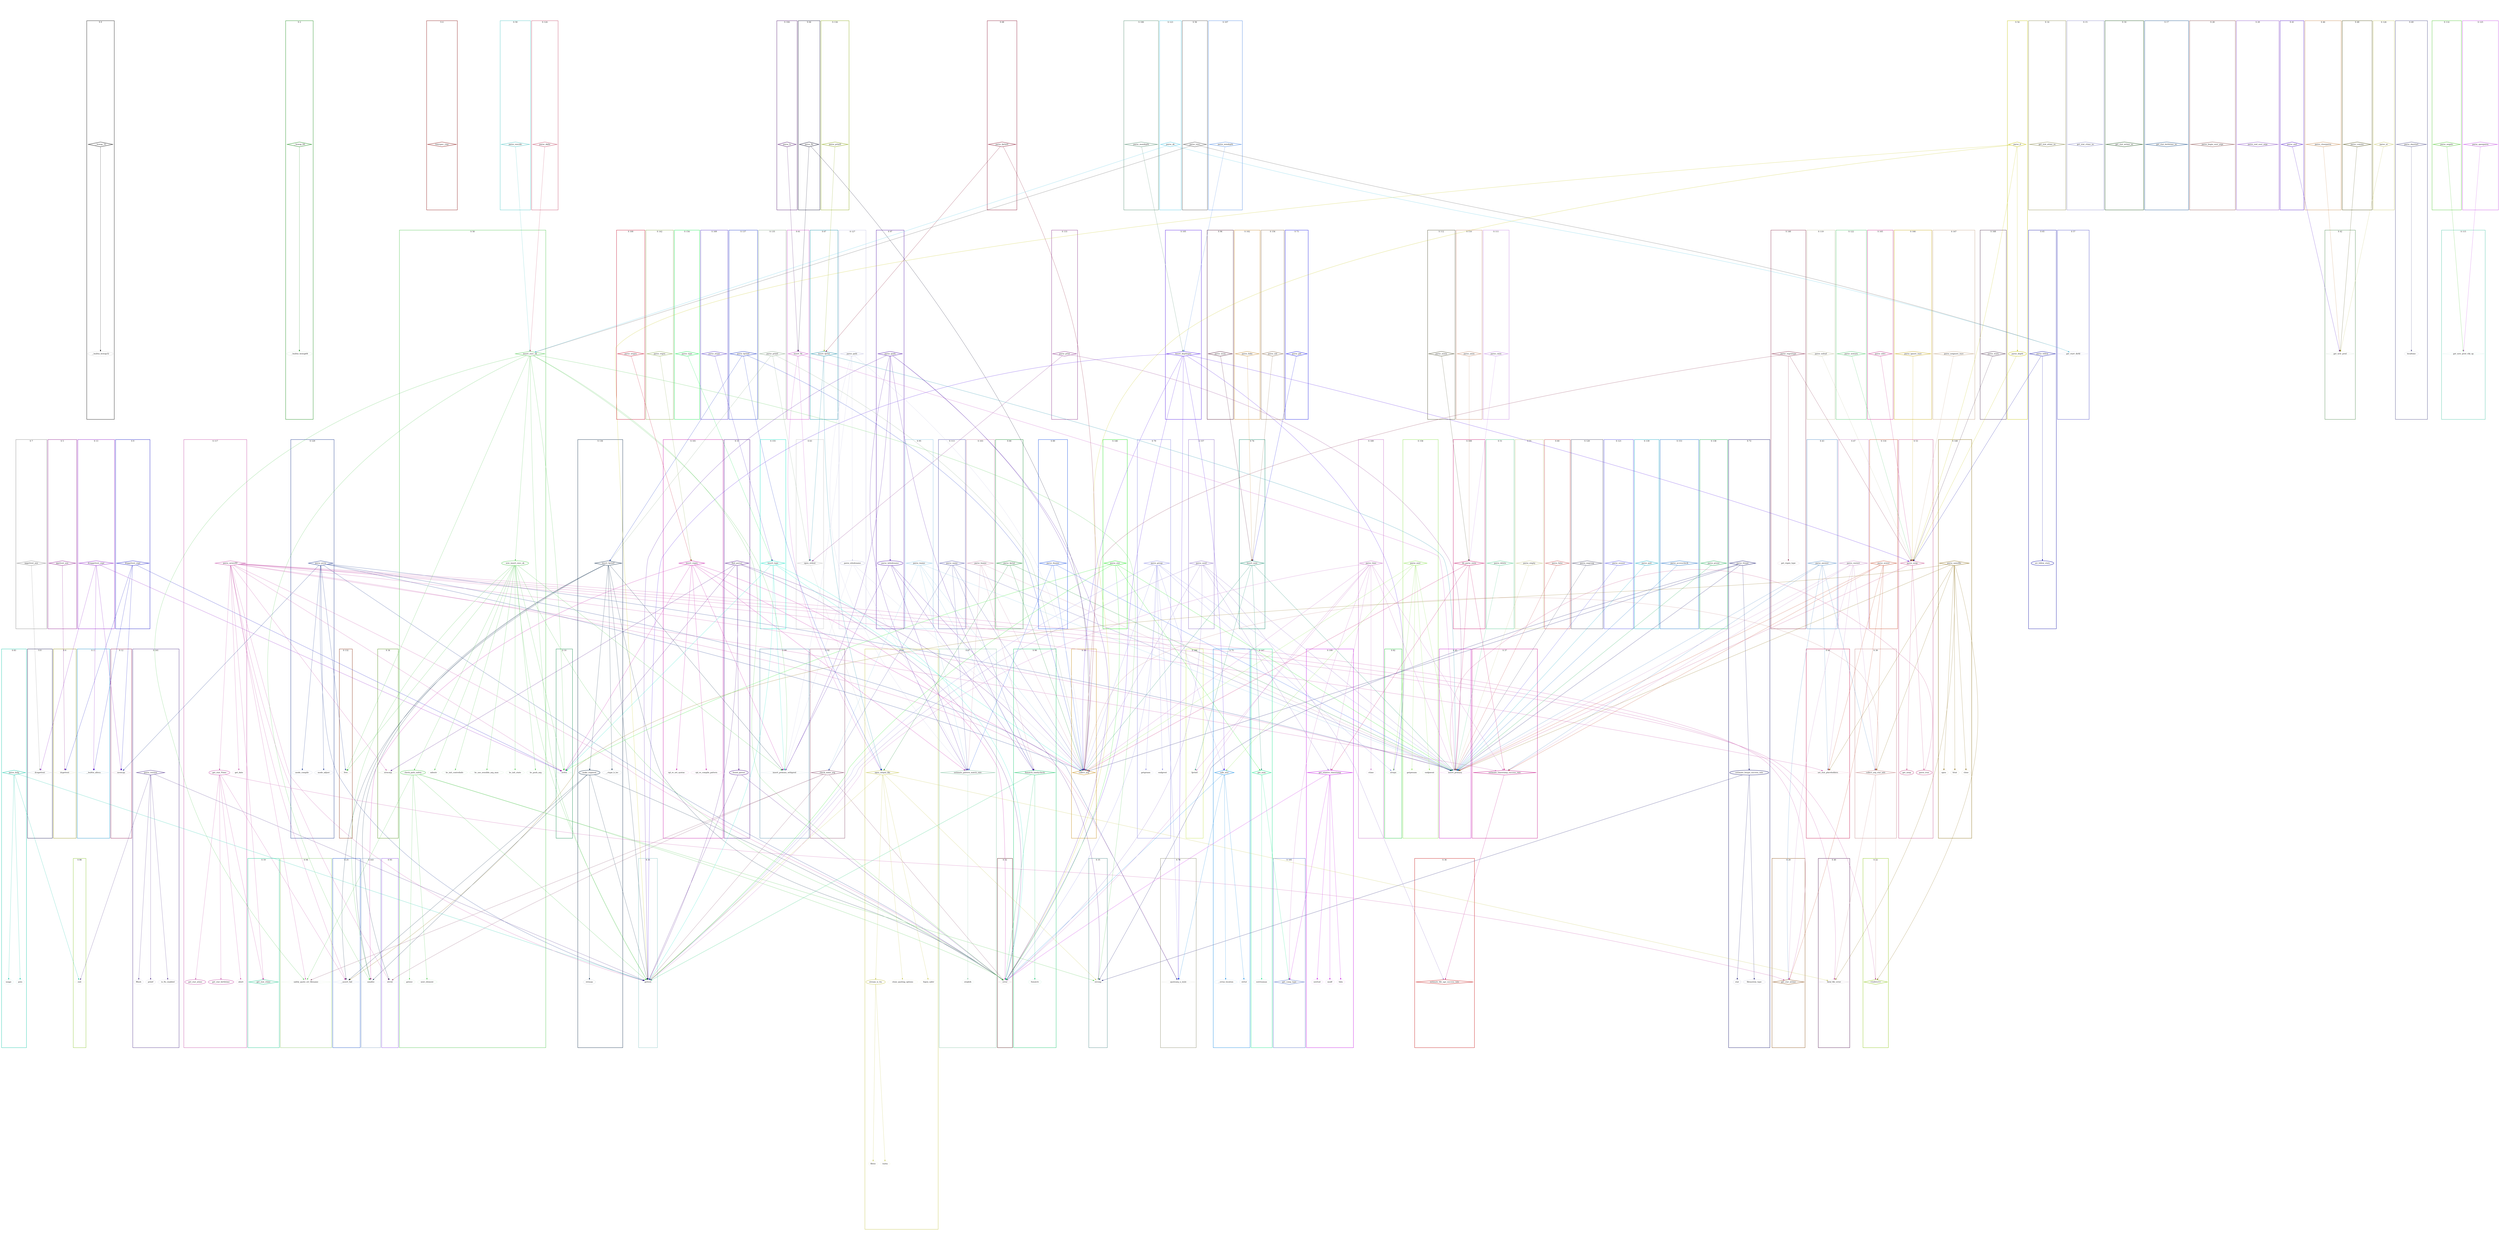 digraph G {
  ratio=0.500000;
  "UV __bswap_32 (0)" [shape=diamond, label="__bswap_32", color="#000000",
                       style=bold];
  "UV __builtin_bswap32 (1)" [label="__builtin_bswap32", color="#000000",
                              style=dotted];
  "UV __bswap_64 (2)" [shape=diamond, label="__bswap_64", color="#008000",
                       style=bold];
  "UV __builtin_bswap64 (3)" [label="__builtin_bswap64", color="#008000",
                              style=dotted];
  "UV timespec_cmp (4)" [shape=diamond, label="timespec_cmp",
                         color="#800000", style=bold];
  "UV pgettext_aux (5)" [shape=diamond, label="pgettext_aux",
                         color="#800080", style=bold];
  "UV dcgettext (6)" [shape=diamond, label="dcgettext", color="#808000",
                      style=dotted];
  "UV npgettext_aux (7)" [shape=diamond, label="npgettext_aux",
                          color="#808080", style=bold];
  "UV dcngettext (8)" [shape=diamond, label="dcngettext", color="#000040",
                       style=dotted];
  "UV dcpgettext_expr (9)" [shape=diamond, label="dcpgettext_expr",
                            color="#0000C0", style=bold];
  "UV strlen (10)" [shape=diamond, label="strlen", color="#008040",
                    style=dotted];
  "UV __builtin_alloca (11)" [shape=diamond, label="__builtin_alloca",
                              color="#0080C0", style=dotted];
  "UV memcpy (12)" [shape=diamond, label="memcpy", color="#800040",
                    style=dotted];
  "UV dcnpgettext_expr (13)" [shape=diamond, label="dcnpgettext_expr",
                              color="#8000C0", style=bold];
  "UV get_stat_atime_ns (14)" [shape=diamond, label="get_stat_atime_ns",
                               color="#808040", style=bold];
  "UV get_stat_ctime_ns (15)" [shape=diamond, label="get_stat_ctime_ns",
                               color="#8080C0", style=bold];
  "UV get_stat_mtime_ns (16)" [shape=diamond, label="get_stat_mtime_ns",
                               color="#004000", style=bold];
  "UV get_stat_birthtime_ns (17)" [shape=diamond,
                                   label="get_stat_birthtime_ns",
                                   color="#004080", style=bold];
  "UV get_stat_atime (18)" [label="get_stat_atime", color="#C040A0",
                            style=bold];
  "UV get_stat_ctime (19)" [shape=diamond, label="get_stat_ctime",
                            color="#00C080", style=bold];
  "UV get_stat_mtime (20)" [shape=diamond, label="get_stat_mtime",
                            color="#804000", style=bold];
  "UV get_stat_birthtime (21)" [label="get_stat_birthtime", color="#C040A0",
                                style=bold];
  "UV <indirect> (22)" [shape=diamond, label="<indirect>", color="#80C000",
                        style=bold];
  "UV get_noop (23)" [label="get_noop", color="#C04080", style=bold];
  "UV get_stat_Ytime (24)" [label="get_stat_Ytime", color="#C040A0",
                            style=bold];
  "UV __assert_fail (25)" [shape=diamond, label="__assert_fail",
                           color="#0040C0", style=dotted];
  "UV abort (26)" [label="abort", color="#C040A0", style=dotted];
  "UV set_follow_state (27)" [label="set_follow_state", color="#0000A0",
                              style=bold];
  "UV parse_begin_user_args (28)" [shape=diamond,
                                   label="parse_begin_user_args",
                                   color="#804040", style=bold];
  "UV parse_end_user_args (29)" [shape=diamond, label="parse_end_user_args",
                                 color="#8040C0", style=bold];
  "UV found_parser (30)" [label="found_parser", color="#400080", style=bold];
  "UV gettext (31)" [shape=diamond, label="gettext", color="#80C0C0",
                     style=dotted];
  "UV error (32)" [shape=diamond, label="error", color="#400000",
                   style=dotted];
  "UV find_parser (33)" [shape=diamond, label="find_parser", color="#400080",
                         style=bold];
  "UV strncmp (34)" [shape=diamond, label="strncmp", color="#408000",
                     style=dotted];
  "UV strcmp (35)" [shape=diamond, label="strcmp", color="#408080",
                    style=dotted];
  "UV estimate_file_age_success_rate (36)" [shape=diamond,
                                            label="estimate_file_age_success_rate",
                                            color="#C00000", style=bold];
  "UV estimate_timestamp_success_rate (37)" [shape=diamond,
                                             label="estimate_timestamp_success_rate",
                                             color="#C00080", style=bold];
  "UV collect_arg (38)" [shape=diamond, label="collect_arg", color="#C08000",
                         style=bold];
  "UV collect_arg_stat_info (39)" [shape=diamond,
                                   label="collect_arg_stat_info",
                                   color="#C08080", style=bold];
  "UV fatal_file_error (40)" [shape=diamond, label="fatal_file_error",
                              color="#400040", style=dotted];
  "UV parse_and (41)" [shape=diamond, label="parse_and", color="#4000C0",
                       style=bold];
  "UV get_new_pred (42)" [shape=diamond, label="get_new_pred",
                          color="#408040", style=dotted];
  "UV parse_anewer (43)" [shape=diamond, label="parse_anewer",
                          color="#4080C0", style=bold];
  "UV set_stat_placeholders (44)" [shape=diamond,
                                   label="set_stat_placeholders",
                                   color="#C00040", style=dotted];
  "UV insert_primary (45)" [shape=diamond, label="insert_primary",
                            color="#C000C0", style=dotted];
  "UV parse_closeparen (46)" [shape=diamond, label="parse_closeparen",
                              color="#C08040", style=bold];
  "UV parse_cnewer (47)" [shape=diamond, label="parse_cnewer",
                          color="#C080C0", style=bold];
  "UV parse_comma (48)" [shape=diamond, label="parse_comma", color="#404000",
                         style=bold];
  "UV parse_daystart (49)" [shape=diamond, label="parse_daystart",
                            color="#404080", style=bold];
  "UV localtime (50)" [label="localtime", color="#404080", style=dotted];
  "UV parse_delete (51)" [shape=diamond, label="parse_delete",
                          color="#40C080", style=bold];
  "UV parse_depth (52)" [label="parse_depth", color="#C0C000", style=bold];
  "UV parse_noop (53)" [shape=diamond, label="parse_noop", color="#C04080",
                        style=bold];
  "UV parse_d (54)" [shape=diamond, label="parse_d", color="#C0C000",
                     style=bold];
  "UV parse_empty (55)" [shape=diamond, label="parse_empty", color="#C0C080",
                         style=bold];
  "UV parse_exec (56)" [shape=diamond, label="parse_exec", color="#404040",
                        style=bold];
  "UV get_start_dirfd (57)" [shape=diamond, label="get_start_dirfd",
                             color="#4040C0", style=dotted];
  "UV insert_exec_ok (58)" [shape=diamond, label="insert_exec_ok",
                            color="#40C040", style=bold];
  "UV parse_execdir (59)" [shape=diamond, label="parse_execdir",
                           color="#40C0C0", style=bold];
  "UV parse_false (60)" [shape=diamond, label="parse_false", color="#C04040",
                         style=bold];
  "UV insert_fls (61)" [shape=diamond, label="insert_fls", color="#C040C0",
                        style=bold];
  "UV open_output_file (62)" [shape=diamond, label="open_output_file",
                              color="#C0C040", style=bold];
  "UV open_stdout (63)" [shape=diamond, label="open_stdout", color="#C0C0C0",
                         style=bold];
  "UV parse_fls (64)" [shape=diamond, label="parse_fls", color="#000020",
                       style=bold];
  "UV parse_follow (65)" [shape=diamond, label="parse_follow",
                          color="#0000A0", style=bold];
  "UV parse_fprint (66)" [shape=diamond, label="parse_fprint",
                          color="#008020", style=bold];
  "UV insert_fprint (67)" [shape=diamond, label="insert_fprint",
                           color="#0080A0", style=bold];
  "UV parse_fprint0 (68)" [shape=diamond, label="parse_fprint0",
                           color="#800020", style=bold];
  "UV estimate_fstype_success_rate (69)" [label="estimate_fstype_success_rate",
                                          color="#000060", style=bold];
  "UV stat (70)" [label="stat", color="#000060", style=dotted];
  "UV filesystem_type (71)" [label="filesystem_type", color="#000060",
                             style=dotted];
  "UV parse_fstype (72)" [shape=diamond, label="parse_fstype",
                          color="#000060", style=bold];
  "UV parse_gid (73)" [shape=diamond, label="parse_gid", color="#0000E0",
                       style=bold];
  "UV insert_num (74)" [shape=diamond, label="insert_num", color="#008060",
                        style=bold];
  "UV safe_atoi (75)" [shape=diamond, label="safe_atoi", color="#0080E0",
                       style=bold];
  "UV __errno_location (76)" [label="__errno_location", color="#0080E0",
                              style=dotted];
  "UV strtol (77)" [label="strtol", color="#0080E0", style=dotted];
  "UV quotearg_n_style (78)" [shape=diamond, label="quotearg_n_style",
                              color="#808060", style=dotted];
  "UV parse_group (79)" [shape=diamond, label="parse_group", color="#8080E0",
                         style=bold];
  "UV getgrnam (80)" [label="getgrnam", color="#8080E0", style=dotted];
  "UV endgrent (81)" [label="endgrent", color="#8080E0", style=dotted];
  "UV strspn (82)" [shape=diamond, label="strspn", color="#00C020",
                    style=dotted];
  "UV parse_help (83)" [shape=diamond, label="parse_help", color="#00C0A0",
                        style=bold];
  "UV usage (84)" [label="usage", color="#00C0A0", style=dotted];
  "UV puts (85)" [label="puts", color="#00C0A0", style=dotted];
  "UV exit (86)" [shape=diamond, label="exit", color="#80C020", style=dotted];
  "UV estimate_pattern_match_rate (87)" [shape=diamond,
                                         label="estimate_pattern_match_rate",
                                         color="#80C0A0", style=bold];
  "UV strpbrk (88)" [label="strpbrk", color="#80C0A0", style=dotted];
  "UV parse_ilname (89)" [shape=diamond, label="parse_ilname",
                          color="#0040E0", style=bold];
  "UV fnmatch_sanitycheck (90)" [shape=diamond, label="fnmatch_sanitycheck",
                                 color="#00C060", style=bold];
  "UV fnmatch (91)" [label="fnmatch", color="#00C060", style=dotted];
  "UV check_name_arg (92)" [shape=diamond, label="check_name_arg",
                            color="#804060", style=bold];
  "UV strchr (93)" [shape=diamond, label="strchr", color="#8040E0",
                    style=dotted];
  "UV safely_quote_err_filename (94)" [shape=diamond,
                                       label="safely_quote_err_filename",
                                       color="#80C060", style=dotted];
  "UV parse_iname (95)" [shape=diamond, label="parse_iname", color="#80C0E0",
                         style=bold];
  "UV parse_inum (96)" [shape=diamond, label="parse_inum", color="#400020",
                        style=bold];
  "UV parse_ipath (97)" [shape=diamond, label="parse_ipath", color="#4000A0",
                         style=bold];
  "UV parse_iwholename (98)" [label="parse_iwholename", color="#4000A0",
                              style=bold];
  "UV insert_primary_withpred (99)" [shape=diamond,
                                     label="insert_primary_withpred",
                                     color="#4080A0", style=dotted];
  "UV parse_iregex (100)" [shape=diamond, label="parse_iregex",
                           color="#C00020", style=bold];
  "UV insert_regex (101)" [shape=diamond, label="insert_regex",
                           color="#C000A0", style=bold];
  "UV parse_links (102)" [shape=diamond, label="parse_links",
                          color="#C08020", style=bold];
  "UV parse_lname (103)" [shape=diamond, label="parse_lname",
                          color="#C080A0", style=bold];
  "UV parse_ls (104)" [shape=diamond, label="parse_ls", color="#400060",
                       style=bold];
  "UV insert_depthspec (105)" [shape=diamond, label="insert_depthspec",
                               color="#4000E0", style=bold];
  "UV parse_maxdepth (106)" [shape=diamond, label="parse_maxdepth",
                             color="#408060", style=bold];
  "UV parse_mindepth (107)" [shape=diamond, label="parse_mindepth",
                             color="#4080E0", style=bold];
  "UV do_parse_xmin (108)" [shape=diamond, label="do_parse_xmin",
                            color="#C00060", style=bold];
  "UV get_relative_timestamp (109)" [shape=diamond,
                                     label="get_relative_timestamp",
                                     color="#C000E0", style=bold];
  "UV parse_amin (110)" [shape=diamond, label="parse_amin", color="#C08060",
                         style=bold];
  "UV parse_cmin (111)" [shape=diamond, label="parse_cmin", color="#C080E0",
                         style=bold];
  "UV parse_mmin (112)" [shape=diamond, label="parse_mmin", color="#404020",
                         style=bold];
  "UV parse_name (113)" [shape=diamond, label="parse_name", color="#4040A0",
                         style=bold];
  "UV parse_negate (114)" [shape=diamond, label="parse_negate",
                           color="#40C020", style=bold];
  "UV get_new_pred_chk_op (115)" [shape=diamond, label="get_new_pred_chk_op",
                                  color="#40C0A0", style=dotted];
  "UV parse_newer (116)" [shape=diamond, label="parse_newer",
                          color="#C04020", style=bold];
  "UV parse_newerXY (117)" [shape=diamond, label="parse_newerXY",
                            color="#C040A0", style=bold];
  "UV get_date (118)" [label="get_date", color="#C040A0", style=dotted];
  "UV parse_noleaf (119)" [shape=diamond, label="parse_noleaf",
                           color="#C0C0A0", style=bold];
  "UV parse_nogroup (120)" [shape=diamond, label="parse_nogroup",
                            color="#404060", style=bold];
  "UV parse_nouser (121)" [shape=diamond, label="parse_nouser",
                           color="#4040E0", style=bold];
  "UV parse_nowarn (122)" [shape=diamond, label="parse_nowarn",
                           color="#40C060", style=bold];
  "UV parse_ok (123)" [shape=diamond, label="parse_ok", color="#40C0E0",
                       style=bold];
  "UV parse_okdir (124)" [shape=diamond, label="parse_okdir",
                          color="#C04060", style=bold];
  "UV parse_openparen (125)" [shape=diamond, label="parse_openparen",
                              color="#C040E0", style=bold];
  "UV parse_or (126)" [shape=diamond, label="parse_or", color="#C0C060",
                       style=bold];
  "UV parse_path (127)" [shape=diamond, label="parse_path", color="#C0C0E0",
                         style=bold];
  "UV parse_wholename (128)" [label="parse_wholename", color="#C0C0E0",
                              style=bold];
  "UV parse_perm (129)" [shape=diamond, label="parse_perm", color="#002080",
                         style=bold];
  "UV mode_compile (130)" [label="mode_compile", color="#002080",
                           style=dotted];
  "UV mode_adjust (131)" [label="mode_adjust", color="#002080", style=dotted];
  "UV free (132)" [shape=diamond, label="free", color="#802000", style=dotted];
  "UV parse_print (133)" [shape=diamond, label="parse_print",
                          color="#802080", style=bold];
  "UV parse_print0 (134)" [shape=diamond, label="parse_print0",
                           color="#80A000", style=bold];
  "UV parse_printf (135)" [shape=diamond, label="parse_printf",
                           color="#80A080", style=bold];
  "UV insert_fprintf (136)" [shape=diamond, label="insert_fprintf",
                             color="#002040", style=bold];
  "UV parse_fprintf (137)" [shape=diamond, label="parse_fprintf",
                            color="#0020C0", style=bold];
  "UV parse_prune (138)" [shape=diamond, label="parse_prune",
                          color="#00A040", style=bold];
  "UV parse_quit (139)" [shape=diamond, label="parse_quit", color="#00A0C0",
                         style=bold];
  "UV parse_regextype (140)" [shape=diamond, label="parse_regextype",
                              color="#802040", style=bold];
  "UV get_regex_type (141)" [label="get_regex_type", color="#802040",
                             style=dotted];
  "UV parse_regex (142)" [shape=diamond, label="parse_regex",
                          color="#80A040", style=bold];
  "UV xmalloc (143)" [shape=diamond, label="xmalloc", color="#80A0C0",
                      style=dotted];
  "UV rpl_re_set_syntax (144)" [label="rpl_re_set_syntax", color="#C000A0",
                                style=dotted];
  "UV rpl_re_compile_pattern (145)" [label="rpl_re_compile_pattern",
                                     color="#C000A0", style=dotted];
  "UV parse_size (146)" [shape=diamond, label="parse_size", color="#00E000",
                         style=bold];
  "UV get_num (147)" [shape=diamond, label="get_num", color="#00E080",
                      style=bold];
  "UV parse_samefile (148)" [shape=diamond, label="parse_samefile",
                             color="#806000", style=bold];
  "UV open (149)" [label="open", color="#806000", style=dotted];
  "UV fstat (150)" [label="fstat", color="#806000", style=dotted];
  "UV close (151)" [label="close", color="#806000", style=dotted];
  "UV parse_true (152)" [label="parse_true", color="#C04080", style=bold];
  "UV parse_accesscheck (153)" [shape=diamond, label="parse_accesscheck",
                                color="#0060C0", style=bold];
  "UV parse_type (154)" [shape=diamond, label="parse_type", color="#00E040",
                         style=bold];
  "UV insert_type (155)" [shape=diamond, label="insert_type",
                          color="#00E0C0", style=bold];
  "UV parse_uid (156)" [shape=diamond, label="parse_uid", color="#806040",
                        style=bold];
  "UV parse_used (157)" [shape=diamond, label="parse_used", color="#8060C0",
                         style=bold];
  "UV parse_user (158)" [shape=diamond, label="parse_user", color="#80E040",
                         style=bold];
  "UV getpwnam (159)" [label="getpwnam", color="#80E040", style=dotted];
  "UV endpwent (160)" [label="endpwent", color="#80E040", style=dotted];
  "UV parse_version (161)" [shape=diamond, label="parse_version",
                            color="#402080", style=bold];
  "UV fflush (162)" [label="fflush", color="#402080", style=dotted];
  "UV printf (163)" [label="printf", color="#402080", style=dotted];
  "UV is_fts_enabled (164)" [label="is_fts_enabled", color="#402080",
                             style=dotted];
  "UV parse_xdev (165)" [shape=diamond, label="parse_xdev", color="#C02080",
                         style=bold];
  "UV parse_ignore_race (166)" [shape=diamond, label="parse_ignore_race",
                                color="#C0A000", style=bold];
  "UV parse_noignore_race (167)" [shape=diamond, label="parse_noignore_race",
                                  color="#C0A080", style=bold];
  "UV parse_warn (168)" [shape=diamond, label="parse_warn", color="#402040",
                         style=bold];
  "UV parse_xtype (169)" [shape=diamond, label="parse_xtype",
                          color="#4020C0", style=bold];
  "UV stream_is_tty (170)" [label="stream_is_tty", color="#C0C040",
                            style=bold];
  "UV fileno (171)" [label="fileno", color="#C0C040", style=dotted];
  "UV isatty (172)" [label="isatty", color="#C0C040", style=dotted];
  "UV make_segment (173)" [label="make_segment", color="#002040", style=bold];
  "UV __ctype_b_loc (174)" [label="__ctype_b_loc", color="#002040",
                            style=dotted];
  "UV strncpy (175)" [label="strncpy", color="#002040", style=dotted];
  "UV check_path_safety (176)" [label="check_path_safety", color="#40C040",
                                style=bold];
  "UV getenv (177)" [label="getenv", color="#40C040", style=dotted];
  "UV next_element (178)" [label="next_element", color="#40C040",
                           style=dotted];
  "UV new_insert_exec_ok (179)" [label="new_insert_exec_ok", color="#40C040",
                                 style=bold];
  "UV mbsstr (180)" [label="mbsstr", color="#40C040", style=dotted];
  "UV bc_init_controlinfo (181)" [label="bc_init_controlinfo",
                                  color="#40C040", style=dotted];
  "UV bc_use_sensible_arg_max (182)" [label="bc_use_sensible_arg_max",
                                      color="#40C040", style=dotted];
  "UV bc_init_state (183)" [label="bc_init_state", color="#40C040",
                            style=dotted];
  "UV bc_push_arg (184)" [label="bc_push_arg", color="#40C040", style=dotted];
  "UV get_comp_type (185)" [shape=diamond, label="get_comp_type",
                            color="#4060C0", style=bold];
  "UV xstrtod (186)" [label="xstrtod", color="#C000E0", style=dotted];
  "UV modf (187)" [label="modf", color="#C000E0", style=dotted];
  "UV fabs (188)" [label="fabs", color="#C000E0", style=dotted];
  "UV parse_time (189)" [shape=diamond, label="parse_time", color="#C060C0",
                         style=bold];
  "UV fprintf (190)" [shape=diamond, label="fprintf", color="#C0E040",
                      style=dotted];
  "UV ctime (191)" [label="ctime", color="#C060C0", style=dotted];
  "UV xstrtoumax (192)" [label="xstrtoumax", color="#00E080", style=dotted];
  "UV clone_quoting_options (193)" [label="clone_quoting_options",
                                    color="#C0C040", style=dotted];
  "UV fopen_safer (194)" [label="fopen_safer", color="#C0C040", style=dotted];
  
  subgraph cluster_111 { label="S 111";
    color="#C080E0";
    style=bold;
    "UV parse_cmin (111)"; };
  subgraph cluster_112 { label="S 112";
    color="#404020";
    style=bold;
    "UV parse_mmin (112)"; };
  subgraph cluster_113 { label="S 113";
    color="#4040A0";
    style=bold;
    "UV parse_name (113)"; };
  subgraph cluster_31 { label="S 31";
    color="#80C0C0";
    style=bold;
    "UV gettext (31)"; };
  subgraph cluster_114 { label="S 114";
    color="#40C020";
    style=bold;
    "UV parse_negate (114)"; };
  subgraph cluster_32 { label="S 32";
    color="#400000";
    style=bold;
    "UV error (32)"; };
  subgraph cluster_115 { label="S 115";
    color="#40C0A0";
    style=bold;
    "UV get_new_pred_chk_op (115)"; };
  subgraph cluster_33 { label="S 33";
    color="#400080";
    style=bold;
    "UV find_parser (33)";"UV found_parser (30)"; };
  subgraph cluster_116 { label="S 116";
    color="#C04020";
    style=bold;
    "UV parse_newer (116)"; };
  subgraph cluster_34 { label="S 34";
    color="#408000";
    style=bold;
    "UV strncmp (34)"; };
  subgraph cluster_117 { label="S 117";
    color="#C040A0";
    style=bold;
    "UV get_date (118)";"UV parse_newerXY (117)";"UV abort (26)";"UV get_stat_Ytime (24)";"UV get_stat_birthtime (21)";"UV get_stat_atime (18)"; };
  subgraph cluster_35 { label="S 35";
    color="#408080";
    style=bold;
    "UV strcmp (35)"; };
  subgraph cluster_36 { label="S 36";
    color="#C00000";
    style=bold;
    "UV estimate_file_age_success_rate (36)"; };
  subgraph cluster_119 { label="S 119";
    color="#C0C0A0";
    style=bold;
    "UV parse_noleaf (119)"; };
  subgraph cluster_37 { label="S 37";
    color="#C00080";
    style=bold;
    "UV estimate_timestamp_success_rate (37)"; };
  subgraph cluster_38 { label="S 38";
    color="#C08000";
    style=bold;
    "UV collect_arg (38)"; };
  subgraph cluster_185 { label="S 185";
    color="#4060C0";
    style=bold;
    "UV get_comp_type (185)"; };
  subgraph cluster_39 { label="S 39";
    color="#C08080";
    style=bold;
    "UV collect_arg_stat_info (39)"; };
  subgraph cluster_189 { label="S 189";
    color="#C060C0";
    style=bold;
    "UV ctime (191)";"UV parse_time (189)"; };
  subgraph cluster_120 { label="S 120";
    color="#404060";
    style=bold;
    "UV parse_nogroup (120)"; };
  subgraph cluster_121 { label="S 121";
    color="#4040E0";
    style=bold;
    "UV parse_nouser (121)"; };
  subgraph cluster_122 { label="S 122";
    color="#40C060";
    style=bold;
    "UV parse_nowarn (122)"; };
  subgraph cluster_40 { label="S 40";
    color="#400040";
    style=bold;
    "UV fatal_file_error (40)"; };
  subgraph cluster_123 { label="S 123";
    color="#40C0E0";
    style=bold;
    "UV parse_ok (123)"; };
  subgraph cluster_41 { label="S 41";
    color="#4000C0";
    style=bold;
    "UV parse_and (41)"; };
  subgraph cluster_124 { label="S 124";
    color="#C04060";
    style=bold;
    "UV parse_okdir (124)"; };
  subgraph cluster_42 { label="S 42";
    color="#408040";
    style=bold;
    "UV get_new_pred (42)"; };
  subgraph cluster_125 { label="S 125";
    color="#C040E0";
    style=bold;
    "UV parse_openparen (125)"; };
  subgraph cluster_43 { label="S 43";
    color="#4080C0";
    style=bold;
    "UV parse_anewer (43)"; };
  subgraph cluster_190 { label="S 190";
    color="#C0E040";
    style=bold;
    "UV fprintf (190)"; };
  subgraph cluster_126 { label="S 126";
    color="#C0C060";
    style=bold;
    "UV parse_or (126)"; };
  subgraph cluster_44 { label="S 44";
    color="#C00040";
    style=bold;
    "UV set_stat_placeholders (44)"; };
  subgraph cluster_127 { label="S 127";
    color="#C0C0E0";
    style=bold;
    "UV parse_wholename (128)";"UV parse_path (127)"; };
  subgraph cluster_45 { label="S 45";
    color="#C000C0";
    style=bold;
    "UV insert_primary (45)"; };
  subgraph cluster_46 { label="S 46";
    color="#C08040";
    style=bold;
    "UV parse_closeparen (46)"; };
  subgraph cluster_129 { label="S 129";
    color="#002080";
    style=bold;
    "UV mode_adjust (131)";"UV mode_compile (130)";"UV parse_perm (129)"; };
  subgraph cluster_47 { label="S 47";
    color="#C080C0";
    style=bold;
    "UV parse_cnewer (47)"; };
  subgraph cluster_48 { label="S 48";
    color="#404000";
    style=bold;
    "UV parse_comma (48)"; };
  subgraph cluster_49 { label="S 49";
    color="#404080";
    style=bold;
    "UV localtime (50)";"UV parse_daystart (49)"; };
  subgraph cluster_132 { label="S 132";
    color="#802000";
    style=bold;
    "UV free (132)"; };
  subgraph cluster_133 { label="S 133";
    color="#802080";
    style=bold;
    "UV parse_print (133)"; };
  subgraph cluster_51 { label="S 51";
    color="#40C080";
    style=bold;
    "UV parse_delete (51)"; };
  subgraph cluster_134 { label="S 134";
    color="#80A000";
    style=bold;
    "UV parse_print0 (134)"; };
  subgraph cluster_53 { label="S 53";
    color="#C04080";
    style=bold;
    "UV parse_true (152)";"UV parse_noop (53)";"UV get_noop (23)"; };
  subgraph cluster_135 { label="S 135";
    color="#80A080";
    style=bold;
    "UV parse_printf (135)"; };
  subgraph cluster_54 { label="S 54";
    color="#C0C000";
    style=bold;
    "UV parse_d (54)";"UV parse_depth (52)"; };
  subgraph cluster_136 { label="S 136";
    color="#002040";
    style=bold;
    "UV strncpy (175)";"UV __ctype_b_loc (174)";"UV make_segment (173)";"UV insert_fprintf (136)"; };
  subgraph cluster_55 { label="S 55";
    color="#C0C080";
    style=bold;
    "UV parse_empty (55)"; };
  subgraph cluster_137 { label="S 137";
    color="#0020C0";
    style=bold;
    "UV parse_fprintf (137)"; };
  subgraph cluster_56 { label="S 56";
    color="#404040";
    style=bold;
    "UV parse_exec (56)"; };
  subgraph cluster_138 { label="S 138";
    color="#00A040";
    style=bold;
    "UV parse_prune (138)"; };
  subgraph cluster_57 { label="S 57";
    color="#4040C0";
    style=bold;
    "UV get_start_dirfd (57)"; };
  subgraph cluster_139 { label="S 139";
    color="#00A0C0";
    style=bold;
    "UV parse_quit (139)"; };
  subgraph cluster_58 { label="S 58";
    color="#40C040";
    style=bold;
    "UV bc_push_arg (184)";"UV bc_init_state (183)";"UV bc_use_sensible_arg_max (182)";"UV bc_init_controlinfo (181)";"UV mbsstr (180)";"UV new_insert_exec_ok (179)";"UV next_element (178)";"UV getenv (177)";"UV check_path_safety (176)";"UV insert_exec_ok (58)"; };
  subgraph cluster_59 { label="S 59";
    color="#40C0C0";
    style=bold;
    "UV parse_execdir (59)"; };
  subgraph cluster_0 { label="S 0";
    color="#000000";
    style=bold;
    "UV __builtin_bswap32 (1)";"UV __bswap_32 (0)"; };
  subgraph cluster_2 { label="S 2";
    color="#008000";
    style=bold;
    "UV __builtin_bswap64 (3)";"UV __bswap_64 (2)"; };
  subgraph cluster_4 { label="S 4";
    color="#800000";
    style=bold;
    "UV timespec_cmp (4)"; };
  subgraph cluster_5 { label="S 5";
    color="#800080";
    style=bold;
    "UV pgettext_aux (5)"; };
  subgraph cluster_6 { label="S 6";
    color="#808000";
    style=bold;
    "UV dcgettext (6)"; };
  subgraph cluster_7 { label="S 7";
    color="#808080";
    style=bold;
    "UV npgettext_aux (7)"; };
  subgraph cluster_8 { label="S 8";
    color="#000040";
    style=bold;
    "UV dcngettext (8)"; };
  subgraph cluster_140 { label="S 140";
    color="#802040";
    style=bold;
    "UV get_regex_type (141)";"UV parse_regextype (140)"; };
  subgraph cluster_9 { label="S 9";
    color="#0000C0";
    style=bold;
    "UV dcpgettext_expr (9)"; };
  subgraph cluster_142 { label="S 142";
    color="#80A040";
    style=bold;
    "UV parse_regex (142)"; };
  subgraph cluster_60 { label="S 60";
    color="#C04040";
    style=bold;
    "UV parse_false (60)"; };
  subgraph cluster_143 { label="S 143";
    color="#80A0C0";
    style=bold;
    "UV xmalloc (143)"; };
  subgraph cluster_61 { label="S 61";
    color="#C040C0";
    style=bold;
    "UV insert_fls (61)"; };
  subgraph cluster_62 { label="S 62";
    color="#C0C040";
    style=bold;
    "UV fopen_safer (194)";"UV clone_quoting_options (193)";"UV isatty (172)";"UV fileno (171)";"UV stream_is_tty (170)";"UV open_output_file (62)"; };
  subgraph cluster_63 { label="S 63";
    color="#C0C0C0";
    style=bold;
    "UV open_stdout (63)"; };
  subgraph cluster_146 { label="S 146";
    color="#00E000";
    style=bold;
    "UV parse_size (146)"; };
  subgraph cluster_64 { label="S 64";
    color="#000020";
    style=bold;
    "UV parse_fls (64)"; };
  subgraph cluster_147 { label="S 147";
    color="#00E080";
    style=bold;
    "UV xstrtoumax (192)";"UV get_num (147)"; };
  subgraph cluster_65 { label="S 65";
    color="#0000A0";
    style=bold;
    "UV parse_follow (65)";"UV set_follow_state (27)"; };
  subgraph cluster_148 { label="S 148";
    color="#806000";
    style=bold;
    "UV close (151)";"UV fstat (150)";"UV open (149)";"UV parse_samefile (148)"; };
  subgraph cluster_66 { label="S 66";
    color="#008020";
    style=bold;
    "UV parse_fprint (66)"; };
  subgraph cluster_67 { label="S 67";
    color="#0080A0";
    style=bold;
    "UV insert_fprint (67)"; };
  subgraph cluster_68 { label="S 68";
    color="#800020";
    style=bold;
    "UV parse_fprint0 (68)"; };
  subgraph cluster_153 { label="S 153";
    color="#0060C0";
    style=bold;
    "UV parse_accesscheck (153)"; };
  subgraph cluster_154 { label="S 154";
    color="#00E040";
    style=bold;
    "UV parse_type (154)"; };
  subgraph cluster_72 { label="S 72";
    color="#000060";
    style=bold;
    "UV parse_fstype (72)";"UV filesystem_type (71)";"UV stat (70)";"UV estimate_fstype_success_rate (69)"; };
  subgraph cluster_155 { label="S 155";
    color="#00E0C0";
    style=bold;
    "UV insert_type (155)"; };
  subgraph cluster_73 { label="S 73";
    color="#0000E0";
    style=bold;
    "UV parse_gid (73)"; };
  subgraph cluster_156 { label="S 156";
    color="#806040";
    style=bold;
    "UV parse_uid (156)"; };
  subgraph cluster_74 { label="S 74";
    color="#008060";
    style=bold;
    "UV insert_num (74)"; };
  subgraph cluster_157 { label="S 157";
    color="#8060C0";
    style=bold;
    "UV parse_used (157)"; };
  subgraph cluster_75 { label="S 75";
    color="#0080E0";
    style=bold;
    "UV strtol (77)";"UV __errno_location (76)";"UV safe_atoi (75)"; };
  subgraph cluster_158 { label="S 158";
    color="#80E040";
    style=bold;
    "UV endpwent (160)";"UV getpwnam (159)";"UV parse_user (158)"; };
  subgraph cluster_78 { label="S 78";
    color="#808060";
    style=bold;
    "UV quotearg_n_style (78)"; };
  subgraph cluster_79 { label="S 79";
    color="#8080E0";
    style=bold;
    "UV endgrent (81)";"UV getgrnam (80)";"UV parse_group (79)"; };
  subgraph cluster_10 { label="S 10";
    color="#008040";
    style=bold;
    "UV strlen (10)"; };
  subgraph cluster_11 { label="S 11";
    color="#0080C0";
    style=bold;
    "UV __builtin_alloca (11)"; };
  subgraph cluster_12 { label="S 12";
    color="#800040";
    style=bold;
    "UV memcpy (12)"; };
  subgraph cluster_13 { label="S 13";
    color="#8000C0";
    style=bold;
    "UV dcnpgettext_expr (13)"; };
  subgraph cluster_14 { label="S 14";
    color="#808040";
    style=bold;
    "UV get_stat_atime_ns (14)"; };
  subgraph cluster_161 { label="S 161";
    color="#402080";
    style=bold;
    "UV is_fts_enabled (164)";"UV printf (163)";"UV fflush (162)";"UV parse_version (161)"; };
  subgraph cluster_15 { label="S 15";
    color="#8080C0";
    style=bold;
    "UV get_stat_ctime_ns (15)"; };
  subgraph cluster_16 { label="S 16";
    color="#004000";
    style=bold;
    "UV get_stat_mtime_ns (16)"; };
  subgraph cluster_17 { label="S 17";
    color="#004080";
    style=bold;
    "UV get_stat_birthtime_ns (17)"; };
  subgraph cluster_82 { label="S 82";
    color="#00C020";
    style=bold;
    "UV strspn (82)"; };
  subgraph cluster_165 { label="S 165";
    color="#C02080";
    style=bold;
    "UV parse_xdev (165)"; };
  subgraph cluster_83 { label="S 83";
    color="#00C0A0";
    style=bold;
    "UV puts (85)";"UV usage (84)";"UV parse_help (83)"; };
  subgraph cluster_19 { label="S 19";
    color="#00C080";
    style=bold;
    "UV get_stat_ctime (19)"; };
  subgraph cluster_166 { label="S 166";
    color="#C0A000";
    style=bold;
    "UV parse_ignore_race (166)"; };
  subgraph cluster_167 { label="S 167";
    color="#C0A080";
    style=bold;
    "UV parse_noignore_race (167)"; };
  subgraph cluster_168 { label="S 168";
    color="#402040";
    style=bold;
    "UV parse_warn (168)"; };
  subgraph cluster_86 { label="S 86";
    color="#80C020";
    style=bold;
    "UV exit (86)"; };
  subgraph cluster_169 { label="S 169";
    color="#4020C0";
    style=bold;
    "UV parse_xtype (169)"; };
  subgraph cluster_87 { label="S 87";
    color="#80C0A0";
    style=bold;
    "UV strpbrk (88)";"UV estimate_pattern_match_rate (87)"; };
  subgraph cluster_89 { label="S 89";
    color="#0040E0";
    style=bold;
    "UV parse_ilname (89)"; };
  subgraph cluster_100 { label="S 100";
    color="#C00020";
    style=bold;
    "UV parse_iregex (100)"; };
  subgraph cluster_101 { label="S 101";
    color="#C000A0";
    style=bold;
    "UV rpl_re_compile_pattern (145)";"UV rpl_re_set_syntax (144)";"UV insert_regex (101)"; };
  subgraph cluster_20 { label="S 20";
    color="#804000";
    style=bold;
    "UV get_stat_mtime (20)"; };
  subgraph cluster_102 { label="S 102";
    color="#C08020";
    style=bold;
    "UV parse_links (102)"; };
  subgraph cluster_103 { label="S 103";
    color="#C080A0";
    style=bold;
    "UV parse_lname (103)"; };
  subgraph cluster_22 { label="S 22";
    color="#80C000";
    style=bold;
    "UV <indirect> (22)"; };
  subgraph cluster_104 { label="S 104";
    color="#400060";
    style=bold;
    "UV parse_ls (104)"; };
  subgraph cluster_105 { label="S 105";
    color="#4000E0";
    style=bold;
    "UV insert_depthspec (105)"; };
  subgraph cluster_106 { label="S 106";
    color="#408060";
    style=bold;
    "UV parse_maxdepth (106)"; };
  subgraph cluster_25 { label="S 25";
    color="#0040C0";
    style=bold;
    "UV __assert_fail (25)"; };
  subgraph cluster_107 { label="S 107";
    color="#4080E0";
    style=bold;
    "UV parse_mindepth (107)"; };
  subgraph cluster_90 { label="S 90";
    color="#00C060";
    style=bold;
    "UV fnmatch (91)";"UV fnmatch_sanitycheck (90)"; };
  subgraph cluster_108 { label="S 108";
    color="#C00060";
    style=bold;
    "UV do_parse_xmin (108)"; };
  subgraph cluster_109 { label="S 109";
    color="#C000E0";
    style=bold;
    "UV fabs (188)";"UV modf (187)";"UV xstrtod (186)";"UV get_relative_timestamp (109)"; };
  subgraph cluster_92 { label="S 92";
    color="#804060";
    style=bold;
    "UV check_name_arg (92)"; };
  subgraph cluster_28 { label="S 28";
    color="#804040";
    style=bold;
    "UV parse_begin_user_args (28)"; };
  subgraph cluster_29 { label="S 29";
    color="#8040C0";
    style=bold;
    "UV parse_end_user_args (29)"; };
  subgraph cluster_93 { label="S 93";
    color="#8040E0";
    style=bold;
    "UV strchr (93)"; };
  subgraph cluster_94 { label="S 94";
    color="#80C060";
    style=bold;
    "UV safely_quote_err_filename (94)"; };
  subgraph cluster_95 { label="S 95";
    color="#80C0E0";
    style=bold;
    "UV parse_iname (95)"; };
  subgraph cluster_96 { label="S 96";
    color="#400020";
    style=bold;
    "UV parse_inum (96)"; };
  subgraph cluster_97 { label="S 97";
    color="#4000A0";
    style=bold;
    "UV parse_iwholename (98)";"UV parse_ipath (97)"; };
  subgraph cluster_99 { label="S 99";
    color="#4080A0";
    style=bold;
    "UV insert_primary_withpred (99)"; };
  subgraph cluster_110 { label="S 110";
    color="#C08060";
    style=bold;
    "UV parse_amin (110)"; };
  
  "UV __bswap_32 (0)" -> "UV __builtin_bswap32 (1)" [color="#000000"];
  "UV __bswap_64 (2)" -> "UV __builtin_bswap64 (3)" [color="#008000"];
  "UV pgettext_aux (5)" -> "UV dcgettext (6)" [color="#800080"];
  "UV npgettext_aux (7)" -> "UV dcngettext (8)" [color="#808080"];
  "UV dcpgettext_expr (9)" -> "UV dcgettext (6)" [color="#0000C0"];
  "UV dcpgettext_expr (9)" -> "UV strlen (10)" [color="#0000C0"];
  "UV dcpgettext_expr (9)" -> "UV __builtin_alloca (11)" [color="#0000C0"];
  "UV dcpgettext_expr (9)" -> "UV memcpy (12)" [color="#0000C0"];
  "UV dcnpgettext_expr (13)" -> "UV dcngettext (8)" [color="#8000C0"];
  "UV dcnpgettext_expr (13)" -> "UV strlen (10)" [color="#8000C0"];
  "UV dcnpgettext_expr (13)" -> "UV __builtin_alloca (11)" [color="#8000C0"];
  "UV dcnpgettext_expr (13)" -> "UV memcpy (12)" [color="#8000C0"];
  "UV get_stat_Ytime (24)" -> "UV get_stat_atime (18)" [color="#C040A0"];
  "UV get_stat_Ytime (24)" -> "UV get_stat_ctime (19)" [color="#C040A0"];
  "UV get_stat_Ytime (24)" -> "UV get_stat_mtime (20)" [color="#C040A0"];
  "UV get_stat_Ytime (24)" -> "UV get_stat_birthtime (21)" [color="#C040A0"];
  "UV get_stat_Ytime (24)" -> "UV __assert_fail (25)" [color="#C040A0"];
  "UV get_stat_Ytime (24)" -> "UV abort (26)" [color="#C040A0"];
  "UV found_parser (30)" -> "UV gettext (31)" [color="#400080"];
  "UV found_parser (30)" -> "UV error (32)" [color="#400080"];
  "UV find_parser (33)" -> "UV strlen (10)" [color="#400080"];
  "UV find_parser (33)" -> "UV found_parser (30)" [color="#400080"];
  "UV find_parser (33)" -> "UV gettext (31)" [color="#400080"];
  "UV find_parser (33)" -> "UV error (32)" [color="#400080"];
  "UV find_parser (33)" -> "UV strncmp (34)" [color="#400080"];
  "UV find_parser (33)" -> "UV strcmp (35)" [color="#400080"];
  "UV estimate_timestamp_success_rate (37)" -> "UV estimate_file_age_success_rate (36)" [
  color="#C00080"];
  "UV collect_arg_stat_info (39)" -> "UV <indirect> (22)" [color="#C08080"];
  "UV collect_arg_stat_info (39)" -> "UV collect_arg (38)" [color="#C08080"];
  "UV collect_arg_stat_info (39)" -> "UV fatal_file_error (40)" [color="#C08080"];
  "UV parse_and (41)" -> "UV get_new_pred (42)" [color="#4000C0"];
  "UV parse_anewer (43)" -> "UV get_stat_mtime (20)" [color="#4080C0"];
  "UV parse_anewer (43)" -> "UV estimate_timestamp_success_rate (37)" [
  color="#4080C0"];
  "UV parse_anewer (43)" -> "UV collect_arg_stat_info (39)" [color="#4080C0"];
  "UV parse_anewer (43)" -> "UV set_stat_placeholders (44)" [color="#4080C0"];
  "UV parse_anewer (43)" -> "UV insert_primary (45)" [color="#4080C0"];
  "UV parse_closeparen (46)" -> "UV get_new_pred (42)" [color="#C08040"];
  "UV parse_cnewer (47)" -> "UV get_stat_mtime (20)" [color="#C080C0"];
  "UV parse_cnewer (47)" -> "UV estimate_timestamp_success_rate (37)" [
  color="#C080C0"];
  "UV parse_cnewer (47)" -> "UV collect_arg_stat_info (39)" [color="#C080C0"];
  "UV parse_cnewer (47)" -> "UV set_stat_placeholders (44)" [color="#C080C0"];
  "UV parse_cnewer (47)" -> "UV insert_primary (45)" [color="#C080C0"];
  "UV parse_comma (48)" -> "UV get_new_pred (42)" [color="#404000"];
  "UV parse_daystart (49)" -> "UV localtime (50)" [color="#404080"];
  "UV parse_delete (51)" -> "UV insert_primary (45)" [color="#40C080"];
  "UV parse_depth (52)" -> "UV parse_noop (53)" [color="#C0C000"];
  "UV parse_noop (53)" -> "UV get_noop (23)" [color="#C04080"];
  "UV parse_noop (53)" -> "UV insert_primary (45)" [color="#C04080"];
  "UV parse_noop (53)" -> "UV parse_true (152)" [color="#C04080"];
  "UV parse_d (54)" -> "UV gettext (31)" [color="#C0C000"];
  "UV parse_d (54)" -> "UV error (32)" [color="#C0C000"];
  "UV parse_d (54)" -> "UV parse_depth (52)" [color="#C0C000"];
  "UV parse_d (54)" -> "UV parse_noop (53)" [color="#C0C000"];
  "UV parse_empty (55)" -> "UV insert_primary (45)" [color="#C0C080"];
  "UV parse_exec (56)" -> "UV get_start_dirfd (57)" [color="#404040"];
  "UV parse_exec (56)" -> "UV insert_exec_ok (58)" [color="#404040"];
  "UV insert_exec_ok (58)" -> "UV strlen (10)" [color="#40C040"];
  "UV insert_exec_ok (58)" -> "UV gettext (31)" [color="#40C040"];
  "UV insert_exec_ok (58)" -> "UV error (32)" [color="#40C040"];
  "UV insert_exec_ok (58)" -> "UV strcmp (35)" [color="#40C040"];
  "UV insert_exec_ok (58)" -> "UV safely_quote_err_filename (94)" [color="#40C040"];
  "UV insert_exec_ok (58)" -> "UV insert_primary_withpred (99)" [color="#40C040"];
  "UV insert_exec_ok (58)" -> "UV free (132)" [color="#40C040"];
  "UV insert_exec_ok (58)" -> "UV xmalloc (143)" [color="#40C040"];
  "UV insert_exec_ok (58)" -> "UV new_insert_exec_ok (179)" [color="#40C040"];
  "UV parse_execdir (59)" -> "UV insert_exec_ok (58)" [color="#40C0C0"];
  "UV parse_false (60)" -> "UV insert_primary (45)" [color="#C04040"];
  "UV insert_fls (61)" -> "UV insert_primary (45)" [color="#C040C0"];
  "UV insert_fls (61)" -> "UV open_output_file (62)" [color="#C040C0"];
  "UV insert_fls (61)" -> "UV open_stdout (63)" [color="#C040C0"];
  "UV open_output_file (62)" -> "UV gettext (31)" [color="#C0C040"];
  "UV open_output_file (62)" -> "UV strcmp (35)" [color="#C0C040"];
  "UV open_output_file (62)" -> "UV fatal_file_error (40)" [color="#C0C040"];
  "UV open_output_file (62)" -> "UV stream_is_tty (170)" [color="#C0C040"];
  "UV open_output_file (62)" -> "UV clone_quoting_options (193)" [color="#C0C040"];
  "UV open_output_file (62)" -> "UV fopen_safer (194)" [color="#C0C040"];
  "UV open_stdout (63)" -> "UV open_output_file (62)" [color="#C0C0C0"];
  "UV parse_fls (64)" -> "UV collect_arg (38)" [color="#000020"];
  "UV parse_fls (64)" -> "UV insert_fls (61)" [color="#000020"];
  "UV parse_follow (65)" -> "UV set_follow_state (27)" [color="#0000A0"];
  "UV parse_follow (65)" -> "UV parse_noop (53)" [color="#0000A0"];
  "UV parse_fprint (66)" -> "UV collect_arg (38)" [color="#008020"];
  "UV parse_fprint (66)" -> "UV insert_primary (45)" [color="#008020"];
  "UV parse_fprint (66)" -> "UV open_output_file (62)" [color="#008020"];
  "UV insert_fprint (67)" -> "UV insert_primary (45)" [color="#0080A0"];
  "UV insert_fprint (67)" -> "UV open_output_file (62)" [color="#0080A0"];
  "UV insert_fprint (67)" -> "UV open_stdout (63)" [color="#0080A0"];
  "UV parse_fprint0 (68)" -> "UV collect_arg (38)" [color="#800020"];
  "UV parse_fprint0 (68)" -> "UV insert_fprint (67)" [color="#800020"];
  "UV estimate_fstype_success_rate (69)" -> "UV strcmp (35)" [color="#000060"];
  "UV estimate_fstype_success_rate (69)" -> "UV stat (70)" [color="#000060"];
  "UV estimate_fstype_success_rate (69)" -> "UV filesystem_type (71)" [
  color="#000060"];
  "UV parse_fstype (72)" -> "UV strcmp (35)" [color="#000060"];
  "UV parse_fstype (72)" -> "UV collect_arg (38)" [color="#000060"];
  "UV parse_fstype (72)" -> "UV insert_primary (45)" [color="#000060"];
  "UV parse_fstype (72)" -> "UV estimate_fstype_success_rate (69)" [color="#000060"];
  "UV parse_gid (73)" -> "UV insert_num (74)" [color="#0000E0"];
  "UV insert_num (74)" -> "UV collect_arg (38)" [color="#008060"];
  "UV insert_num (74)" -> "UV insert_primary (45)" [color="#008060"];
  "UV insert_num (74)" -> "UV get_num (147)" [color="#008060"];
  "UV insert_num (74)" -> "UV fprintf (190)" [color="#008060"];
  "UV safe_atoi (75)" -> "UV error (32)" [color="#0080E0"];
  "UV safe_atoi (75)" -> "UV __errno_location (76)" [color="#0080E0"];
  "UV safe_atoi (75)" -> "UV strtol (77)" [color="#0080E0"];
  "UV safe_atoi (75)" -> "UV quotearg_n_style (78)" [color="#0080E0"];
  "UV parse_group (79)" -> "UV gettext (31)" [color="#8080E0"];
  "UV parse_group (79)" -> "UV error (32)" [color="#8080E0"];
  "UV parse_group (79)" -> "UV collect_arg (38)" [color="#8080E0"];
  "UV parse_group (79)" -> "UV insert_primary (45)" [color="#8080E0"];
  "UV parse_group (79)" -> "UV safe_atoi (75)" [color="#8080E0"];
  "UV parse_group (79)" -> "UV quotearg_n_style (78)" [color="#8080E0"];
  "UV parse_group (79)" -> "UV getgrnam (80)" [color="#8080E0"];
  "UV parse_group (79)" -> "UV endgrent (81)" [color="#8080E0"];
  "UV parse_group (79)" -> "UV strspn (82)" [color="#8080E0"];
  "UV parse_help (83)" -> "UV gettext (31)" [color="#00C0A0"];
  "UV parse_help (83)" -> "UV usage (84)" [color="#00C0A0"];
  "UV parse_help (83)" -> "UV puts (85)" [color="#00C0A0"];
  "UV parse_help (83)" -> "UV exit (86)" [color="#00C0A0"];
  "UV estimate_pattern_match_rate (87)" -> "UV strpbrk (88)" [color="#80C0A0"];
  "UV parse_ilname (89)" -> "UV collect_arg (38)" [color="#0040E0"];
  "UV parse_ilname (89)" -> "UV insert_primary (45)" [color="#0040E0"];
  "UV parse_ilname (89)" -> "UV estimate_pattern_match_rate (87)" [color="#0040E0"];
  "UV fnmatch_sanitycheck (90)" -> "UV gettext (31)" [color="#00C060"];
  "UV fnmatch_sanitycheck (90)" -> "UV error (32)" [color="#00C060"];
  "UV fnmatch_sanitycheck (90)" -> "UV fnmatch (91)" [color="#00C060"];
  "UV check_name_arg (92)" -> "UV gettext (31)" [color="#804060"];
  "UV check_name_arg (92)" -> "UV error (32)" [color="#804060"];
  "UV check_name_arg (92)" -> "UV strchr (93)" [color="#804060"];
  "UV check_name_arg (92)" -> "UV safely_quote_err_filename (94)" [color="#804060"];
  "UV parse_iname (95)" -> "UV collect_arg (38)" [color="#80C0E0"];
  "UV parse_iname (95)" -> "UV insert_primary (45)" [color="#80C0E0"];
  "UV parse_iname (95)" -> "UV estimate_pattern_match_rate (87)" [color="#80C0E0"];
  "UV parse_iname (95)" -> "UV fnmatch_sanitycheck (90)" [color="#80C0E0"];
  "UV parse_iname (95)" -> "UV check_name_arg (92)" [color="#80C0E0"];
  "UV parse_inum (96)" -> "UV insert_num (74)" [color="#400020"];
  "UV parse_ipath (97)" -> "UV gettext (31)" [color="#4000A0"];
  "UV parse_ipath (97)" -> "UV error (32)" [color="#4000A0"];
  "UV parse_ipath (97)" -> "UV collect_arg (38)" [color="#4000A0"];
  "UV parse_ipath (97)" -> "UV estimate_pattern_match_rate (87)" [color="#4000A0"];
  "UV parse_ipath (97)" -> "UV fnmatch_sanitycheck (90)" [color="#4000A0"];
  "UV parse_ipath (97)" -> "UV parse_iwholename (98)" [color="#4000A0"];
  "UV parse_ipath (97)" -> "UV insert_primary_withpred (99)" [color="#4000A0"];
  "UV parse_iwholename (98)" -> "UV collect_arg (38)" [color="#4000A0"];
  "UV parse_iwholename (98)" -> "UV estimate_pattern_match_rate (87)" [
  color="#4000A0"];
  "UV parse_iwholename (98)" -> "UV fnmatch_sanitycheck (90)" [color="#4000A0"];
  "UV parse_iwholename (98)" -> "UV insert_primary_withpred (99)" [color="#4000A0"];
  "UV parse_iregex (100)" -> "UV insert_regex (101)" [color="#C00020"];
  "UV insert_regex (101)" -> "UV strlen (10)" [color="#C000A0"];
  "UV insert_regex (101)" -> "UV error (32)" [color="#C000A0"];
  "UV insert_regex (101)" -> "UV collect_arg (38)" [color="#C000A0"];
  "UV insert_regex (101)" -> "UV estimate_pattern_match_rate (87)" [color="#C000A0"];
  "UV insert_regex (101)" -> "UV insert_primary_withpred (99)" [color="#C000A0"];
  "UV insert_regex (101)" -> "UV xmalloc (143)" [color="#C000A0"];
  "UV insert_regex (101)" -> "UV rpl_re_set_syntax (144)" [color="#C000A0"];
  "UV insert_regex (101)" -> "UV rpl_re_compile_pattern (145)" [color="#C000A0"];
  "UV parse_links (102)" -> "UV insert_num (74)" [color="#C08020"];
  "UV parse_lname (103)" -> "UV collect_arg (38)" [color="#C080A0"];
  "UV parse_lname (103)" -> "UV insert_primary (45)" [color="#C080A0"];
  "UV parse_lname (103)" -> "UV estimate_pattern_match_rate (87)" [color="#C080A0"];
  "UV parse_lname (103)" -> "UV fnmatch_sanitycheck (90)" [color="#C080A0"];
  "UV parse_ls (104)" -> "UV insert_fls (61)" [color="#400060"];
  "UV insert_depthspec (105)" -> "UV gettext (31)" [color="#4000E0"];
  "UV insert_depthspec (105)" -> "UV error (32)" [color="#4000E0"];
  "UV insert_depthspec (105)" -> "UV collect_arg (38)" [color="#4000E0"];
  "UV insert_depthspec (105)" -> "UV parse_noop (53)" [color="#4000E0"];
  "UV insert_depthspec (105)" -> "UV safe_atoi (75)" [color="#4000E0"];
  "UV insert_depthspec (105)" -> "UV quotearg_n_style (78)" [color="#4000E0"];
  "UV insert_depthspec (105)" -> "UV strspn (82)" [color="#4000E0"];
  "UV parse_maxdepth (106)" -> "UV insert_depthspec (105)" [color="#408060"];
  "UV parse_mindepth (107)" -> "UV insert_depthspec (105)" [color="#4080E0"];
  "UV do_parse_xmin (108)" -> "UV estimate_timestamp_success_rate (37)" [
  color="#C00060"];
  "UV do_parse_xmin (108)" -> "UV collect_arg (38)" [color="#C00060"];
  "UV do_parse_xmin (108)" -> "UV insert_primary (45)" [color="#C00060"];
  "UV do_parse_xmin (108)" -> "UV get_relative_timestamp (109)" [color="#C00060"];
  "UV get_relative_timestamp (109)" -> "UV error (32)" [color="#C000E0"];
  "UV get_relative_timestamp (109)" -> "UV get_comp_type (185)" [color="#C000E0"];
  "UV get_relative_timestamp (109)" -> "UV xstrtod (186)" [color="#C000E0"];
  "UV get_relative_timestamp (109)" -> "UV modf (187)" [color="#C000E0"];
  "UV get_relative_timestamp (109)" -> "UV fabs (188)" [color="#C000E0"];
  "UV parse_amin (110)" -> "UV do_parse_xmin (108)" [color="#C08060"];
  "UV parse_cmin (111)" -> "UV do_parse_xmin (108)" [color="#C080E0"];
  "UV parse_mmin (112)" -> "UV do_parse_xmin (108)" [color="#404020"];
  "UV parse_name (113)" -> "UV collect_arg (38)" [color="#4040A0"];
  "UV parse_name (113)" -> "UV insert_primary (45)" [color="#4040A0"];
  "UV parse_name (113)" -> "UV estimate_pattern_match_rate (87)" [color="#4040A0"];
  "UV parse_name (113)" -> "UV fnmatch_sanitycheck (90)" [color="#4040A0"];
  "UV parse_name (113)" -> "UV check_name_arg (92)" [color="#4040A0"];
  "UV parse_negate (114)" -> "UV get_new_pred_chk_op (115)" [color="#40C020"];
  "UV parse_newer (116)" -> "UV get_stat_mtime (20)" [color="#C04020"];
  "UV parse_newer (116)" -> "UV estimate_timestamp_success_rate (37)" [
  color="#C04020"];
  "UV parse_newer (116)" -> "UV collect_arg_stat_info (39)" [color="#C04020"];
  "UV parse_newer (116)" -> "UV set_stat_placeholders (44)" [color="#C04020"];
  "UV parse_newer (116)" -> "UV insert_primary (45)" [color="#C04020"];
  "UV parse_newerXY (117)" -> "UV strlen (10)" [color="#C040A0"];
  "UV parse_newerXY (117)" -> "UV get_stat_ctime (19)" [color="#C040A0"];
  "UV parse_newerXY (117)" -> "UV get_stat_mtime (20)" [color="#C040A0"];
  "UV parse_newerXY (117)" -> "UV <indirect> (22)" [color="#C040A0"];
  "UV parse_newerXY (117)" -> "UV get_stat_Ytime (24)" [color="#C040A0"];
  "UV parse_newerXY (117)" -> "UV __assert_fail (25)" [color="#C040A0"];
  "UV parse_newerXY (117)" -> "UV gettext (31)" [color="#C040A0"];
  "UV parse_newerXY (117)" -> "UV error (32)" [color="#C040A0"];
  "UV parse_newerXY (117)" -> "UV strncmp (34)" [color="#C040A0"];
  "UV parse_newerXY (117)" -> "UV estimate_timestamp_success_rate (37)" [
  color="#C040A0"];
  "UV parse_newerXY (117)" -> "UV fatal_file_error (40)" [color="#C040A0"];
  "UV parse_newerXY (117)" -> "UV set_stat_placeholders (44)" [color="#C040A0"];
  "UV parse_newerXY (117)" -> "UV insert_primary (45)" [color="#C040A0"];
  "UV parse_newerXY (117)" -> "UV quotearg_n_style (78)" [color="#C040A0"];
  "UV parse_newerXY (117)" -> "UV strchr (93)" [color="#C040A0"];
  "UV parse_newerXY (117)" -> "UV safely_quote_err_filename (94)" [color="#C040A0"];
  "UV parse_newerXY (117)" -> "UV get_date (118)" [color="#C040A0"];
  "UV parse_noleaf (119)" -> "UV parse_noop (53)" [color="#C0C0A0"];
  "UV parse_nogroup (120)" -> "UV insert_primary (45)" [color="#404060"];
  "UV parse_nouser (121)" -> "UV insert_primary (45)" [color="#4040E0"];
  "UV parse_nowarn (122)" -> "UV parse_noop (53)" [color="#40C060"];
  "UV parse_ok (123)" -> "UV get_start_dirfd (57)" [color="#40C0E0"];
  "UV parse_ok (123)" -> "UV insert_exec_ok (58)" [color="#40C0E0"];
  "UV parse_okdir (124)" -> "UV insert_exec_ok (58)" [color="#C04060"];
  "UV parse_openparen (125)" -> "UV get_new_pred_chk_op (115)" [color="#C040E0"];
  "UV parse_or (126)" -> "UV get_new_pred (42)" [color="#C0C060"];
  "UV parse_path (127)" -> "UV collect_arg (38)" [color="#C0C0E0"];
  "UV parse_path (127)" -> "UV estimate_pattern_match_rate (87)" [color="#C0C0E0"];
  "UV parse_path (127)" -> "UV insert_primary_withpred (99)" [color="#C0C0E0"];
  "UV parse_path (127)" -> "UV parse_wholename (128)" [color="#C0C0E0"];
  "UV parse_wholename (128)" -> "UV collect_arg (38)" [color="#C0C0E0"];
  "UV parse_wholename (128)" -> "UV estimate_pattern_match_rate (87)" [
  color="#C0C0E0"];
  "UV parse_wholename (128)" -> "UV insert_primary_withpred (99)" [color="#C0C0E0"];
  "UV parse_perm (129)" -> "UV memcpy (12)" [color="#002080"];
  "UV parse_perm (129)" -> "UV gettext (31)" [color="#002080"];
  "UV parse_perm (129)" -> "UV error (32)" [color="#002080"];
  "UV parse_perm (129)" -> "UV collect_arg (38)" [color="#002080"];
  "UV parse_perm (129)" -> "UV insert_primary (45)" [color="#002080"];
  "UV parse_perm (129)" -> "UV quotearg_n_style (78)" [color="#002080"];
  "UV parse_perm (129)" -> "UV mode_compile (130)" [color="#002080"];
  "UV parse_perm (129)" -> "UV mode_adjust (131)" [color="#002080"];
  "UV parse_perm (129)" -> "UV free (132)" [color="#002080"];
  "UV parse_print (133)" -> "UV insert_primary (45)" [color="#802080"];
  "UV parse_print (133)" -> "UV open_stdout (63)" [color="#802080"];
  "UV parse_print0 (134)" -> "UV insert_fprint (67)" [color="#80A000"];
  "UV parse_printf (135)" -> "UV collect_arg (38)" [color="#80A080"];
  "UV parse_printf (135)" -> "UV open_stdout (63)" [color="#80A080"];
  "UV parse_printf (135)" -> "UV insert_fprintf (136)" [color="#80A080"];
  "UV insert_fprintf (136)" -> "UV __assert_fail (25)" [color="#002040"];
  "UV insert_fprintf (136)" -> "UV gettext (31)" [color="#002040"];
  "UV insert_fprintf (136)" -> "UV error (32)" [color="#002040"];
  "UV insert_fprintf (136)" -> "UV strchr (93)" [color="#002040"];
  "UV insert_fprintf (136)" -> "UV insert_primary_withpred (99)" [color="#002040"];
  "UV insert_fprintf (136)" -> "UV xmalloc (143)" [color="#002040"];
  "UV insert_fprintf (136)" -> "UV make_segment (173)" [color="#002040"];
  "UV insert_fprintf (136)" -> "UV __ctype_b_loc (174)" [color="#002040"];
  "UV parse_fprintf (137)" -> "UV collect_arg (38)" [color="#0020C0"];
  "UV parse_fprintf (137)" -> "UV open_output_file (62)" [color="#0020C0"];
  "UV parse_fprintf (137)" -> "UV insert_fprintf (136)" [color="#0020C0"];
  "UV parse_prune (138)" -> "UV insert_primary (45)" [color="#00A040"];
  "UV parse_quit (139)" -> "UV insert_primary (45)" [color="#00A0C0"];
  "UV parse_regextype (140)" -> "UV collect_arg (38)" [color="#802040"];
  "UV parse_regextype (140)" -> "UV parse_noop (53)" [color="#802040"];
  "UV parse_regextype (140)" -> "UV get_regex_type (141)" [color="#802040"];
  "UV parse_regex (142)" -> "UV insert_regex (101)" [color="#80A040"];
  "UV parse_size (146)" -> "UV strlen (10)" [color="#00E000"];
  "UV parse_size (146)" -> "UV gettext (31)" [color="#00E000"];
  "UV parse_size (146)" -> "UV error (32)" [color="#00E000"];
  "UV parse_size (146)" -> "UV insert_primary (45)" [color="#00E000"];
  "UV parse_size (146)" -> "UV get_num (147)" [color="#00E000"];
  "UV get_num (147)" -> "UV get_comp_type (185)" [color="#00E080"];
  "UV get_num (147)" -> "UV xstrtoumax (192)" [color="#00E080"];
  "UV parse_samefile (148)" -> "UV <indirect> (22)" [color="#806000"];
  "UV parse_samefile (148)" -> "UV __assert_fail (25)" [color="#806000"];
  "UV parse_samefile (148)" -> "UV collect_arg_stat_info (39)" [color="#806000"];
  "UV parse_samefile (148)" -> "UV fatal_file_error (40)" [color="#806000"];
  "UV parse_samefile (148)" -> "UV set_stat_placeholders (44)" [color="#806000"];
  "UV parse_samefile (148)" -> "UV insert_primary (45)" [color="#806000"];
  "UV parse_samefile (148)" -> "UV open (149)" [color="#806000"];
  "UV parse_samefile (148)" -> "UV fstat (150)" [color="#806000"];
  "UV parse_samefile (148)" -> "UV close (151)" [color="#806000"];
  "UV parse_true (152)" -> "UV insert_primary (45)" [color="#C04080"];
  "UV parse_accesscheck (153)" -> "UV insert_primary (45)" [color="#0060C0"];
  "UV parse_type (154)" -> "UV insert_type (155)" [color="#00E040"];
  "UV insert_type (155)" -> "UV strlen (10)" [color="#00E0C0"];
  "UV insert_type (155)" -> "UV gettext (31)" [color="#00E0C0"];
  "UV insert_type (155)" -> "UV error (32)" [color="#00E0C0"];
  "UV insert_type (155)" -> "UV collect_arg (38)" [color="#00E0C0"];
  "UV insert_type (155)" -> "UV insert_primary_withpred (99)" [color="#00E0C0"];
  "UV parse_uid (156)" -> "UV insert_num (74)" [color="#806040"];
  "UV parse_used (157)" -> "UV gettext (31)" [color="#8060C0"];
  "UV parse_used (157)" -> "UV error (32)" [color="#8060C0"];
  "UV parse_used (157)" -> "UV estimate_file_age_success_rate (36)" [
  color="#8060C0"];
  "UV parse_used (157)" -> "UV collect_arg (38)" [color="#8060C0"];
  "UV parse_used (157)" -> "UV insert_primary (45)" [color="#8060C0"];
  "UV parse_used (157)" -> "UV get_relative_timestamp (109)" [color="#8060C0"];
  "UV parse_user (158)" -> "UV collect_arg (38)" [color="#80E040"];
  "UV parse_user (158)" -> "UV insert_primary (45)" [color="#80E040"];
  "UV parse_user (158)" -> "UV safe_atoi (75)" [color="#80E040"];
  "UV parse_user (158)" -> "UV strspn (82)" [color="#80E040"];
  "UV parse_user (158)" -> "UV getpwnam (159)" [color="#80E040"];
  "UV parse_user (158)" -> "UV endpwent (160)" [color="#80E040"];
  "UV parse_version (161)" -> "UV gettext (31)" [color="#402080"];
  "UV parse_version (161)" -> "UV exit (86)" [color="#402080"];
  "UV parse_version (161)" -> "UV fflush (162)" [color="#402080"];
  "UV parse_version (161)" -> "UV printf (163)" [color="#402080"];
  "UV parse_version (161)" -> "UV is_fts_enabled (164)" [color="#402080"];
  "UV parse_xdev (165)" -> "UV parse_noop (53)" [color="#C02080"];
  "UV parse_ignore_race (166)" -> "UV parse_noop (53)" [color="#C0A000"];
  "UV parse_noignore_race (167)" -> "UV parse_noop (53)" [color="#C0A080"];
  "UV parse_warn (168)" -> "UV parse_noop (53)" [color="#402040"];
  "UV parse_xtype (169)" -> "UV insert_type (155)" [color="#4020C0"];
  "UV stream_is_tty (170)" -> "UV fileno (171)" [color="#C0C040"];
  "UV stream_is_tty (170)" -> "UV isatty (172)" [color="#C0C040"];
  "UV make_segment (173)" -> "UV __assert_fail (25)" [color="#002040"];
  "UV make_segment (173)" -> "UV gettext (31)" [color="#002040"];
  "UV make_segment (173)" -> "UV error (32)" [color="#002040"];
  "UV make_segment (173)" -> "UV xmalloc (143)" [color="#002040"];
  "UV make_segment (173)" -> "UV strncpy (175)" [color="#002040"];
  "UV check_path_safety (176)" -> "UV gettext (31)" [color="#40C040"];
  "UV check_path_safety (176)" -> "UV error (32)" [color="#40C040"];
  "UV check_path_safety (176)" -> "UV strcmp (35)" [color="#40C040"];
  "UV check_path_safety (176)" -> "UV safely_quote_err_filename (94)" [
  color="#40C040"];
  "UV check_path_safety (176)" -> "UV getenv (177)" [color="#40C040"];
  "UV check_path_safety (176)" -> "UV next_element (178)" [color="#40C040"];
  "UV new_insert_exec_ok (179)" -> "UV strlen (10)" [color="#40C040"];
  "UV new_insert_exec_ok (179)" -> "UV gettext (31)" [color="#40C040"];
  "UV new_insert_exec_ok (179)" -> "UV error (32)" [color="#40C040"];
  "UV new_insert_exec_ok (179)" -> "UV insert_primary_withpred (99)" [
  color="#40C040"];
  "UV new_insert_exec_ok (179)" -> "UV free (132)" [color="#40C040"];
  "UV new_insert_exec_ok (179)" -> "UV xmalloc (143)" [color="#40C040"];
  "UV new_insert_exec_ok (179)" -> "UV check_path_safety (176)" [color="#40C040"];
  "UV new_insert_exec_ok (179)" -> "UV mbsstr (180)" [color="#40C040"];
  "UV new_insert_exec_ok (179)" -> "UV bc_init_controlinfo (181)" [color="#40C040"];
  "UV new_insert_exec_ok (179)" -> "UV bc_use_sensible_arg_max (182)" [
  color="#40C040"];
  "UV new_insert_exec_ok (179)" -> "UV bc_init_state (183)" [color="#40C040"];
  "UV new_insert_exec_ok (179)" -> "UV bc_push_arg (184)" [color="#40C040"];
  "UV parse_time (189)" -> "UV gettext (31)" [color="#C060C0"];
  "UV parse_time (189)" -> "UV error (32)" [color="#C060C0"];
  "UV parse_time (189)" -> "UV estimate_timestamp_success_rate (37)" [
  color="#C060C0"];
  "UV parse_time (189)" -> "UV collect_arg (38)" [color="#C060C0"];
  "UV parse_time (189)" -> "UV insert_primary (45)" [color="#C060C0"];
  "UV parse_time (189)" -> "UV get_relative_timestamp (109)" [color="#C060C0"];
  "UV parse_time (189)" -> "UV get_comp_type (185)" [color="#C060C0"];
  "UV parse_time (189)" -> "UV fprintf (190)" [color="#C060C0"];
  "UV parse_time (189)" -> "UV ctime (191)" [color="#C060C0"];
  
  }
